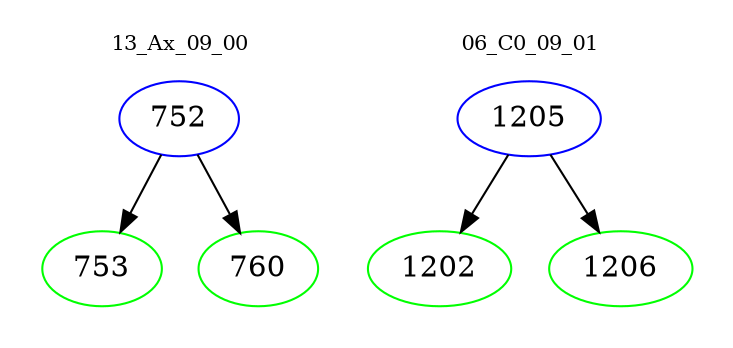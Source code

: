 digraph{
subgraph cluster_0 {
color = white
label = "13_Ax_09_00";
fontsize=10;
T0_752 [label="752", color="blue"]
T0_752 -> T0_753 [color="black"]
T0_753 [label="753", color="green"]
T0_752 -> T0_760 [color="black"]
T0_760 [label="760", color="green"]
}
subgraph cluster_1 {
color = white
label = "06_C0_09_01";
fontsize=10;
T1_1205 [label="1205", color="blue"]
T1_1205 -> T1_1202 [color="black"]
T1_1202 [label="1202", color="green"]
T1_1205 -> T1_1206 [color="black"]
T1_1206 [label="1206", color="green"]
}
}
